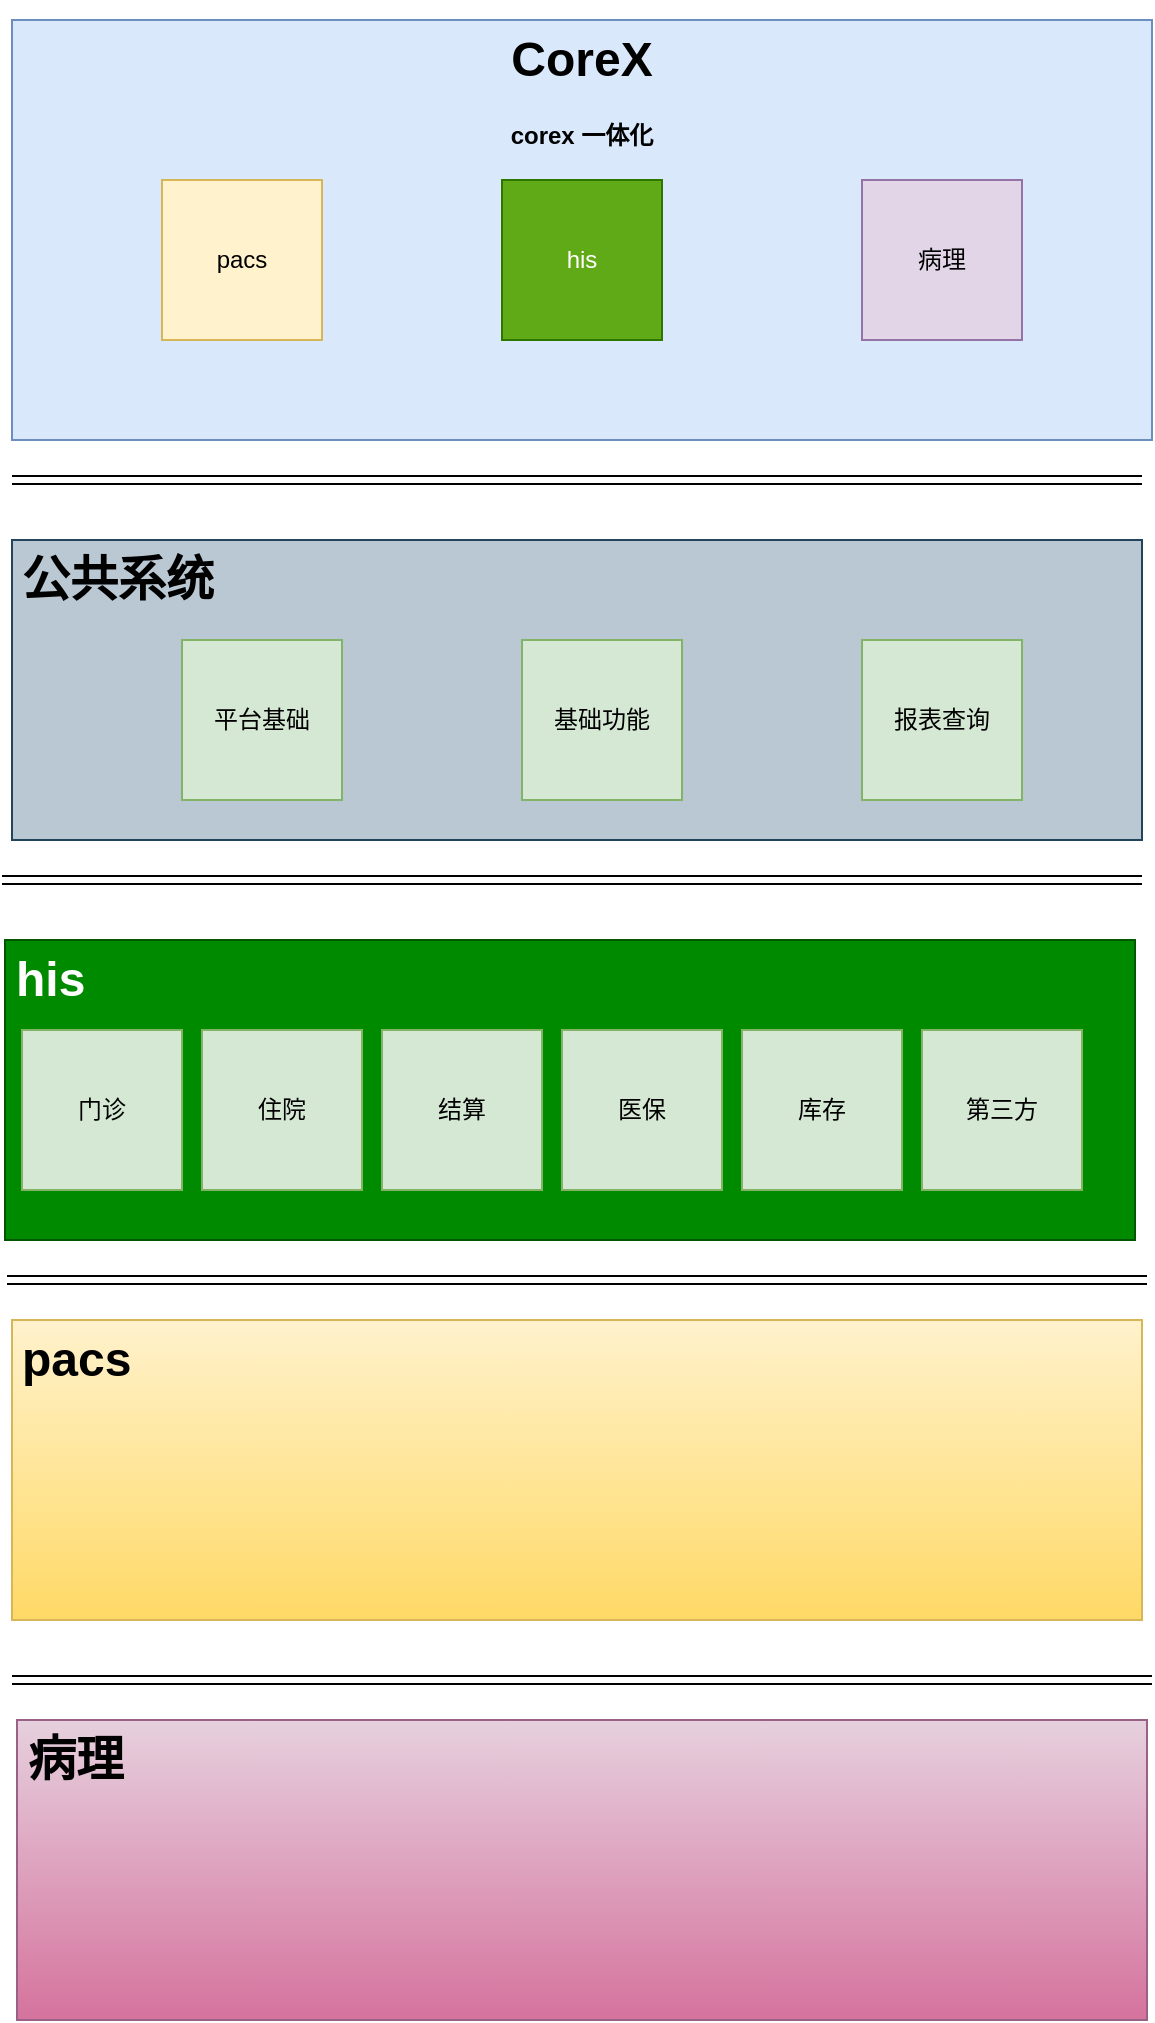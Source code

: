 <mxfile version="20.2.7" type="github">
  <diagram id="WOKK_zX9-oph1E145jrz" name="第 1 页">
    <mxGraphModel dx="1038" dy="547" grid="1" gridSize="10" guides="1" tooltips="1" connect="1" arrows="1" fold="1" page="1" pageScale="1" pageWidth="827" pageHeight="1169" math="0" shadow="0">
      <root>
        <mxCell id="0" />
        <mxCell id="1" parent="0" />
        <mxCell id="gUtFmB019ENjmxl0vDkh-13" value="&lt;h1&gt;公共系统&lt;/h1&gt;&lt;p&gt;&lt;br&gt;&lt;/p&gt;" style="text;html=1;fillColor=#bac8d3;spacing=5;spacingTop=-20;whiteSpace=wrap;overflow=hidden;rounded=0;strokeColor=#23445d;" parent="1" vertex="1">
          <mxGeometry x="105" y="270" width="565" height="150" as="geometry" />
        </mxCell>
        <mxCell id="gUtFmB019ENjmxl0vDkh-9" value="&lt;h1&gt;CoreX&lt;/h1&gt;&lt;p&gt;&lt;b&gt;corex 一体化&lt;/b&gt;&lt;/p&gt;" style="text;html=1;strokeColor=#6c8ebf;fillColor=#dae8fc;spacing=5;spacingTop=-20;whiteSpace=wrap;overflow=hidden;rounded=0;align=center;" parent="1" vertex="1">
          <mxGeometry x="105" y="10" width="570" height="210" as="geometry" />
        </mxCell>
        <mxCell id="gUtFmB019ENjmxl0vDkh-1" value="平台基础" style="whiteSpace=wrap;html=1;aspect=fixed;fillColor=#d5e8d4;strokeColor=#82b366;" parent="1" vertex="1">
          <mxGeometry x="190" y="320" width="80" height="80" as="geometry" />
        </mxCell>
        <mxCell id="gUtFmB019ENjmxl0vDkh-2" value="基础功能" style="whiteSpace=wrap;html=1;aspect=fixed;fillColor=#d5e8d4;strokeColor=#82b366;" parent="1" vertex="1">
          <mxGeometry x="360" y="320" width="80" height="80" as="geometry" />
        </mxCell>
        <mxCell id="gUtFmB019ENjmxl0vDkh-3" value="his" style="whiteSpace=wrap;html=1;aspect=fixed;fillColor=#60a917;strokeColor=#2D7600;fontColor=#ffffff;" parent="1" vertex="1">
          <mxGeometry x="350" y="90" width="80" height="80" as="geometry" />
        </mxCell>
        <mxCell id="gUtFmB019ENjmxl0vDkh-4" value="pacs" style="whiteSpace=wrap;html=1;aspect=fixed;fillColor=#fff2cc;strokeColor=#d6b656;" parent="1" vertex="1">
          <mxGeometry x="180" y="90" width="80" height="80" as="geometry" />
        </mxCell>
        <mxCell id="gUtFmB019ENjmxl0vDkh-5" value="病理" style="whiteSpace=wrap;html=1;aspect=fixed;fillColor=#e1d5e7;strokeColor=#9673a6;" parent="1" vertex="1">
          <mxGeometry x="530" y="90" width="80" height="80" as="geometry" />
        </mxCell>
        <mxCell id="gUtFmB019ENjmxl0vDkh-6" value="报表查询" style="whiteSpace=wrap;html=1;aspect=fixed;fillColor=#d5e8d4;strokeColor=#82b366;" parent="1" vertex="1">
          <mxGeometry x="530" y="320" width="80" height="80" as="geometry" />
        </mxCell>
        <mxCell id="gUtFmB019ENjmxl0vDkh-11" value="" style="shape=link;html=1;rounded=0;" parent="1" edge="1">
          <mxGeometry width="100" relative="1" as="geometry">
            <mxPoint x="105" y="240" as="sourcePoint" />
            <mxPoint x="670" y="240" as="targetPoint" />
          </mxGeometry>
        </mxCell>
        <mxCell id="gUtFmB019ENjmxl0vDkh-14" value="&lt;h1&gt;pacs&lt;/h1&gt;&lt;p&gt;&lt;br&gt;&lt;/p&gt;" style="text;html=1;strokeColor=#d6b656;fillColor=#FFF2CC;spacing=5;spacingTop=-20;whiteSpace=wrap;overflow=hidden;rounded=0;gradientColor=#ffd966;" parent="1" vertex="1">
          <mxGeometry x="105" y="660" width="565" height="150" as="geometry" />
        </mxCell>
        <mxCell id="gUtFmB019ENjmxl0vDkh-15" value="门诊" style="whiteSpace=wrap;html=1;aspect=fixed;fillColor=#d5e8d4;strokeColor=#82b366;" parent="1" vertex="1">
          <mxGeometry x="120" y="505" width="80" height="80" as="geometry" />
        </mxCell>
        <mxCell id="gUtFmB019ENjmxl0vDkh-16" value="住院" style="whiteSpace=wrap;html=1;aspect=fixed;fillColor=#d5e8d4;strokeColor=#82b366;" parent="1" vertex="1">
          <mxGeometry x="220" y="505" width="80" height="80" as="geometry" />
        </mxCell>
        <mxCell id="gUtFmB019ENjmxl0vDkh-17" value="结算" style="whiteSpace=wrap;html=1;aspect=fixed;fillColor=#d5e8d4;strokeColor=#82b366;" parent="1" vertex="1">
          <mxGeometry x="334" y="505" width="80" height="80" as="geometry" />
        </mxCell>
        <mxCell id="gUtFmB019ENjmxl0vDkh-18" value="" style="shape=link;html=1;rounded=0;" parent="1" edge="1">
          <mxGeometry width="100" relative="1" as="geometry">
            <mxPoint x="100" y="440" as="sourcePoint" />
            <mxPoint x="670" y="440" as="targetPoint" />
          </mxGeometry>
        </mxCell>
        <mxCell id="gUtFmB019ENjmxl0vDkh-19" value="医保" style="whiteSpace=wrap;html=1;aspect=fixed;fillColor=#d5e8d4;strokeColor=#82b366;" parent="1" vertex="1">
          <mxGeometry x="450" y="505" width="80" height="80" as="geometry" />
        </mxCell>
        <mxCell id="gUtFmB019ENjmxl0vDkh-20" value="库存" style="whiteSpace=wrap;html=1;aspect=fixed;fillColor=#d5e8d4;strokeColor=#82b366;" parent="1" vertex="1">
          <mxGeometry x="570" y="505" width="80" height="80" as="geometry" />
        </mxCell>
        <mxCell id="gUtFmB019ENjmxl0vDkh-21" value="&lt;h1&gt;his&lt;/h1&gt;&lt;p&gt;&lt;br&gt;&lt;/p&gt;" style="text;html=1;strokeColor=#005700;fillColor=#008a00;spacing=5;spacingTop=-20;whiteSpace=wrap;overflow=hidden;rounded=0;fontColor=#ffffff;" parent="1" vertex="1">
          <mxGeometry x="101.5" y="470" width="565" height="150" as="geometry" />
        </mxCell>
        <mxCell id="gUtFmB019ENjmxl0vDkh-22" value="门诊" style="whiteSpace=wrap;html=1;aspect=fixed;fillColor=#d5e8d4;strokeColor=#82b366;" parent="1" vertex="1">
          <mxGeometry x="110" y="515" width="80" height="80" as="geometry" />
        </mxCell>
        <mxCell id="gUtFmB019ENjmxl0vDkh-23" value="住院" style="whiteSpace=wrap;html=1;aspect=fixed;fillColor=#d5e8d4;strokeColor=#82b366;" parent="1" vertex="1">
          <mxGeometry x="200" y="515" width="80" height="80" as="geometry" />
        </mxCell>
        <mxCell id="gUtFmB019ENjmxl0vDkh-24" value="结算" style="whiteSpace=wrap;html=1;aspect=fixed;fillColor=#d5e8d4;strokeColor=#82b366;" parent="1" vertex="1">
          <mxGeometry x="290" y="515" width="80" height="80" as="geometry" />
        </mxCell>
        <mxCell id="gUtFmB019ENjmxl0vDkh-25" value="" style="shape=link;html=1;rounded=0;" parent="1" edge="1">
          <mxGeometry width="100" relative="1" as="geometry">
            <mxPoint x="102.5" y="640" as="sourcePoint" />
            <mxPoint x="672.5" y="640" as="targetPoint" />
          </mxGeometry>
        </mxCell>
        <mxCell id="gUtFmB019ENjmxl0vDkh-26" value="医保" style="whiteSpace=wrap;html=1;aspect=fixed;fillColor=#d5e8d4;strokeColor=#82b366;" parent="1" vertex="1">
          <mxGeometry x="380" y="515" width="80" height="80" as="geometry" />
        </mxCell>
        <mxCell id="gUtFmB019ENjmxl0vDkh-27" value="库存" style="whiteSpace=wrap;html=1;aspect=fixed;fillColor=#d5e8d4;strokeColor=#82b366;" parent="1" vertex="1">
          <mxGeometry x="470" y="515" width="80" height="80" as="geometry" />
        </mxCell>
        <mxCell id="gUtFmB019ENjmxl0vDkh-28" value="&lt;h1&gt;病理&lt;/h1&gt;&lt;p&gt;&lt;br&gt;&lt;/p&gt;" style="text;html=1;strokeColor=#996185;fillColor=#e6d0de;spacing=5;spacingTop=-20;whiteSpace=wrap;overflow=hidden;rounded=0;gradientColor=#d5739d;" parent="1" vertex="1">
          <mxGeometry x="107.5" y="860" width="565" height="150" as="geometry" />
        </mxCell>
        <mxCell id="gUtFmB019ENjmxl0vDkh-29" value="" style="shape=link;html=1;rounded=0;" parent="1" edge="1">
          <mxGeometry width="100" relative="1" as="geometry">
            <mxPoint x="105" y="840" as="sourcePoint" />
            <mxPoint x="675" y="840" as="targetPoint" />
          </mxGeometry>
        </mxCell>
        <mxCell id="K9_SjmW8DnjvkYbQaZ0--1" value="第三方" style="whiteSpace=wrap;html=1;aspect=fixed;fillColor=#d5e8d4;strokeColor=#82b366;" vertex="1" parent="1">
          <mxGeometry x="560" y="515" width="80" height="80" as="geometry" />
        </mxCell>
      </root>
    </mxGraphModel>
  </diagram>
</mxfile>

